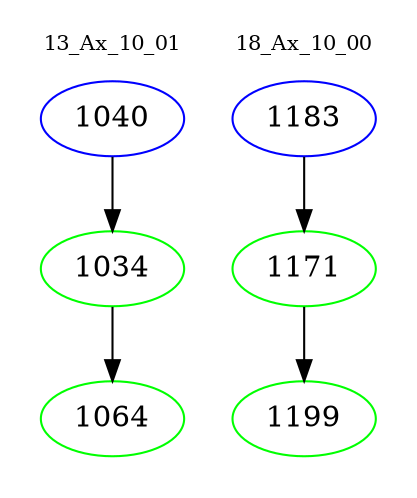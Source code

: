 digraph{
subgraph cluster_0 {
color = white
label = "13_Ax_10_01";
fontsize=10;
T0_1040 [label="1040", color="blue"]
T0_1040 -> T0_1034 [color="black"]
T0_1034 [label="1034", color="green"]
T0_1034 -> T0_1064 [color="black"]
T0_1064 [label="1064", color="green"]
}
subgraph cluster_1 {
color = white
label = "18_Ax_10_00";
fontsize=10;
T1_1183 [label="1183", color="blue"]
T1_1183 -> T1_1171 [color="black"]
T1_1171 [label="1171", color="green"]
T1_1171 -> T1_1199 [color="black"]
T1_1199 [label="1199", color="green"]
}
}
